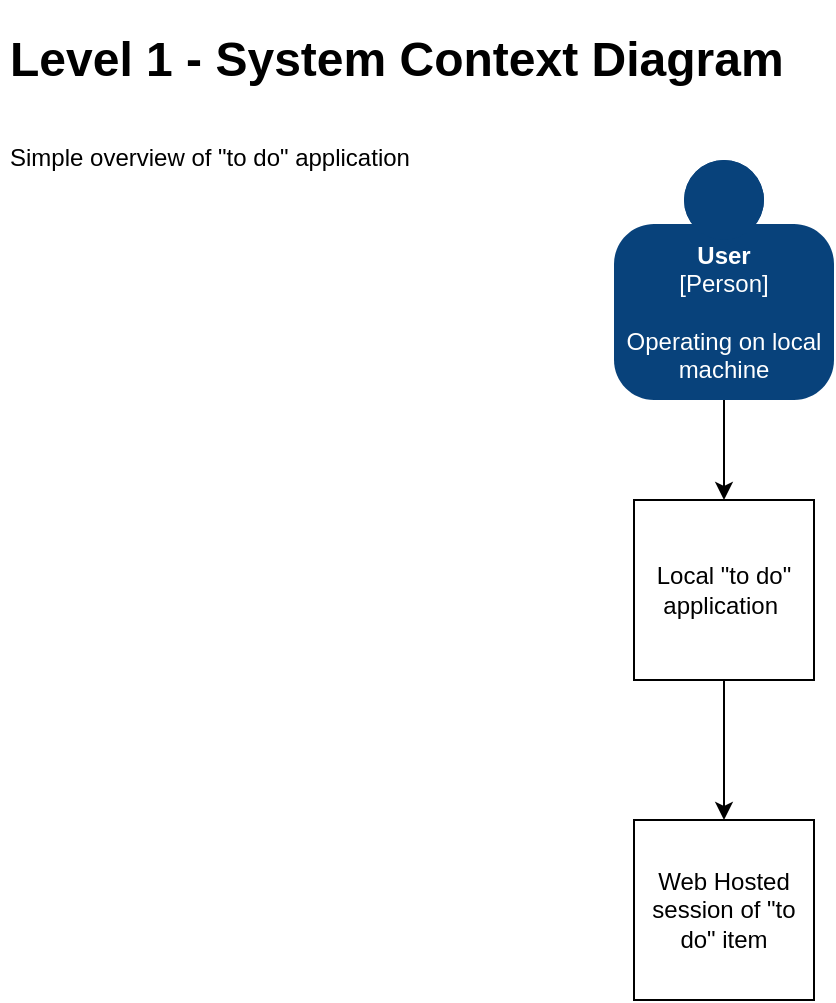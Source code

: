 <mxfile version="14.1.1" type="device"><diagram id="zXfZnqiH6Q8bUz2AVATF" name="Page-1"><mxGraphModel dx="818" dy="527" grid="1" gridSize="10" guides="1" tooltips="1" connect="1" arrows="1" fold="1" page="1" pageScale="1" pageWidth="827" pageHeight="1169" math="0" shadow="0"><root><mxCell id="0"/><mxCell id="1" parent="0"/><mxCell id="g8I_AXnYQcSnJzUUda40-8" style="edgeStyle=orthogonalEdgeStyle;rounded=0;orthogonalLoop=1;jettySize=auto;html=1;exitX=0.5;exitY=1;exitDx=0;exitDy=0;entryX=0.5;entryY=0;entryDx=0;entryDy=0;" parent="1" source="g8I_AXnYQcSnJzUUda40-1" target="g8I_AXnYQcSnJzUUda40-3" edge="1"><mxGeometry relative="1" as="geometry"><mxPoint x="402" y="430" as="targetPoint"/></mxGeometry></mxCell><mxCell id="g8I_AXnYQcSnJzUUda40-1" value="Local &quot;to do&quot; application&amp;nbsp;" style="whiteSpace=wrap;html=1;aspect=fixed;" parent="1" vertex="1"><mxGeometry x="357" y="280" width="90" height="90" as="geometry"/></mxCell><mxCell id="g8I_AXnYQcSnJzUUda40-3" value="Web Hosted session of &quot;to do&quot; item" style="whiteSpace=wrap;html=1;aspect=fixed;" parent="1" vertex="1"><mxGeometry x="357" y="440" width="90" height="90" as="geometry"/></mxCell><mxCell id="g8I_AXnYQcSnJzUUda40-7" style="edgeStyle=orthogonalEdgeStyle;rounded=0;orthogonalLoop=1;jettySize=auto;html=1;entryX=0.5;entryY=0;entryDx=0;entryDy=0;exitX=0.5;exitY=1;exitDx=0;exitDy=0;exitPerimeter=0;" parent="1" source="g8I_AXnYQcSnJzUUda40-12" target="g8I_AXnYQcSnJzUUda40-1" edge="1"><mxGeometry relative="1" as="geometry"><mxPoint x="377" y="250" as="sourcePoint"/></mxGeometry></mxCell><mxCell id="g8I_AXnYQcSnJzUUda40-10" value="&lt;h1&gt;&lt;span&gt;Level 1 - System Context Diagram&lt;/span&gt;&lt;/h1&gt;&lt;h1&gt;&lt;span style=&quot;font-size: 12px ; font-weight: normal&quot;&gt;Simple overview of &quot;to do&quot; application&lt;/span&gt;&lt;br&gt;&lt;/h1&gt;" style="text;html=1;strokeColor=none;fillColor=none;spacing=5;spacingTop=-20;whiteSpace=wrap;overflow=hidden;rounded=0;" parent="1" vertex="1"><mxGeometry x="40" y="40" width="400" height="120" as="geometry"/></mxCell><object placeholders="1" c4Name="User" c4Type="Person" c4Description="Operating on local machine" label="&lt;b&gt;%c4Name%&lt;/b&gt;&lt;div&gt;[%c4Type%]&lt;/div&gt;&lt;br&gt;&lt;div&gt;%c4Description%&lt;/div&gt;" id="g8I_AXnYQcSnJzUUda40-12"><mxCell style="html=1;dashed=0;whitespace=wrap;fillColor=#08427b;strokeColor=none;fontColor=#ffffff;shape=mxgraph.c4.person;align=center;metaEdit=1;points=[[0.5,0,0],[1,0.5,0],[1,0.75,0],[0.75,1,0],[0.5,1,0],[0.25,1,0],[0,0.75,0],[0,0.5,0]];metaData={&quot;c4Type&quot;:{&quot;editable&quot;:false}};whiteSpace=wrap;" parent="1" vertex="1"><mxGeometry x="347" y="110" width="110" height="120" as="geometry"/></mxCell></object></root></mxGraphModel></diagram></mxfile>
